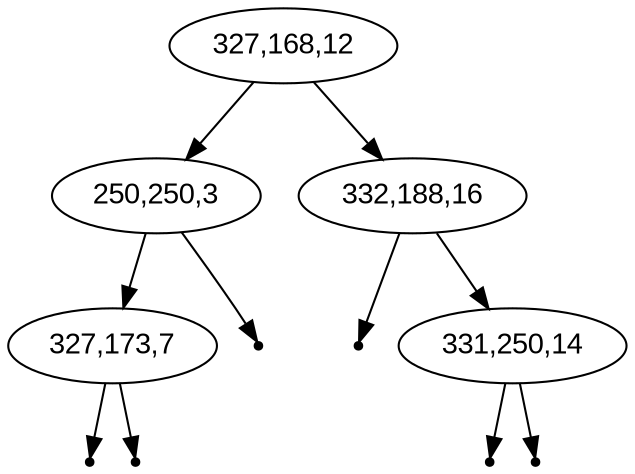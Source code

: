 digraph BST {
    node [fontname="Arial"];
 "327,168,12" -> "250,250,3";
 "250,250,3" -> "327,173,7";
    null50 [shape=point];
   "327,173,7"-> null50;
    null51 [shape=point];
   "327,173,7"-> null51;
    null52 [shape=point];
   "250,250,3"-> null52;
"327,168,12" ->"332,188,16";
    null53 [shape=point];
   "332,188,16"-> null53;
"332,188,16" ->"331,250,14";
    null54 [shape=point];
   "331,250,14"-> null54;
    null55 [shape=point];
   "331,250,14"-> null55;
}

